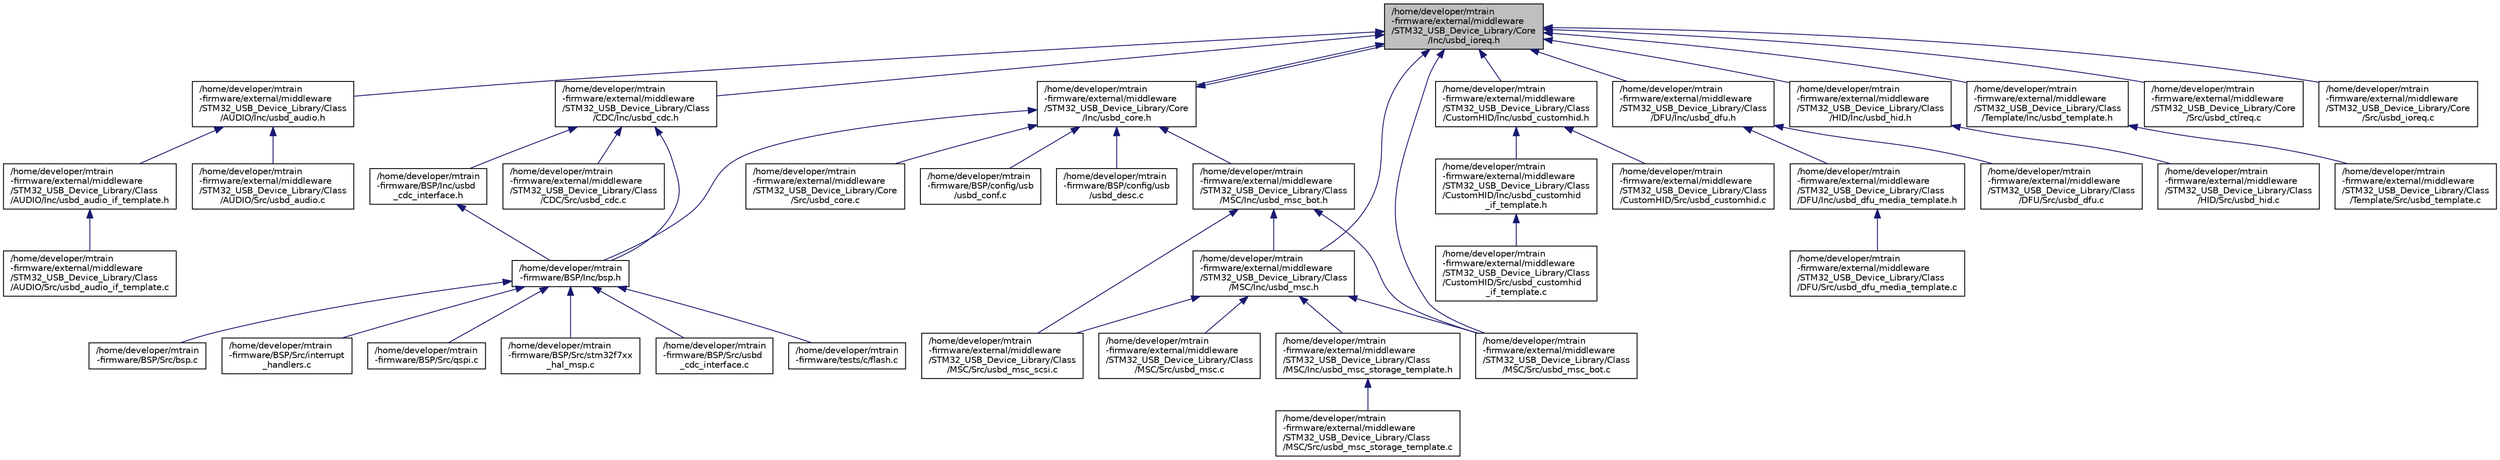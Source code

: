 digraph "/home/developer/mtrain-firmware/external/middleware/STM32_USB_Device_Library/Core/Inc/usbd_ioreq.h"
{
  edge [fontname="Helvetica",fontsize="10",labelfontname="Helvetica",labelfontsize="10"];
  node [fontname="Helvetica",fontsize="10",shape=record];
  Node74 [label="/home/developer/mtrain\l-firmware/external/middleware\l/STM32_USB_Device_Library/Core\l/Inc/usbd_ioreq.h",height=0.2,width=0.4,color="black", fillcolor="grey75", style="filled", fontcolor="black"];
  Node74 -> Node75 [dir="back",color="midnightblue",fontsize="10",style="solid",fontname="Helvetica"];
  Node75 [label="/home/developer/mtrain\l-firmware/external/middleware\l/STM32_USB_Device_Library/Class\l/AUDIO/Inc/usbd_audio.h",height=0.2,width=0.4,color="black", fillcolor="white", style="filled",URL="$usbd__audio_8h.html",tooltip="header file for the usbd_audio.c file. "];
  Node75 -> Node76 [dir="back",color="midnightblue",fontsize="10",style="solid",fontname="Helvetica"];
  Node76 [label="/home/developer/mtrain\l-firmware/external/middleware\l/STM32_USB_Device_Library/Class\l/AUDIO/Inc/usbd_audio_if_template.h",height=0.2,width=0.4,color="black", fillcolor="white", style="filled",URL="$usbd__audio__if__template_8h.html",tooltip="Header for usbd_audio_if_template.c file. "];
  Node76 -> Node77 [dir="back",color="midnightblue",fontsize="10",style="solid",fontname="Helvetica"];
  Node77 [label="/home/developer/mtrain\l-firmware/external/middleware\l/STM32_USB_Device_Library/Class\l/AUDIO/Src/usbd_audio_if_template.c",height=0.2,width=0.4,color="black", fillcolor="white", style="filled",URL="$usbd__audio__if__template_8c.html"];
  Node75 -> Node78 [dir="back",color="midnightblue",fontsize="10",style="solid",fontname="Helvetica"];
  Node78 [label="/home/developer/mtrain\l-firmware/external/middleware\l/STM32_USB_Device_Library/Class\l/AUDIO/Src/usbd_audio.c",height=0.2,width=0.4,color="black", fillcolor="white", style="filled",URL="$usbd__audio_8c.html",tooltip="This file provides the Audio core functions. "];
  Node74 -> Node79 [dir="back",color="midnightblue",fontsize="10",style="solid",fontname="Helvetica"];
  Node79 [label="/home/developer/mtrain\l-firmware/external/middleware\l/STM32_USB_Device_Library/Class\l/CDC/Inc/usbd_cdc.h",height=0.2,width=0.4,color="black", fillcolor="white", style="filled",URL="$usbd__cdc_8h.html",tooltip="header file for the usbd_cdc.c file. "];
  Node79 -> Node80 [dir="back",color="midnightblue",fontsize="10",style="solid",fontname="Helvetica"];
  Node80 [label="/home/developer/mtrain\l-firmware/BSP/Inc/bsp.h",height=0.2,width=0.4,color="black", fillcolor="white", style="filled",URL="$bsp_8h.html"];
  Node80 -> Node81 [dir="back",color="midnightblue",fontsize="10",style="solid",fontname="Helvetica"];
  Node81 [label="/home/developer/mtrain\l-firmware/BSP/Src/bsp.c",height=0.2,width=0.4,color="black", fillcolor="white", style="filled",URL="$bsp_8c.html"];
  Node80 -> Node82 [dir="back",color="midnightblue",fontsize="10",style="solid",fontname="Helvetica"];
  Node82 [label="/home/developer/mtrain\l-firmware/BSP/Src/interrupt\l_handlers.c",height=0.2,width=0.4,color="black", fillcolor="white", style="filled",URL="$interrupt__handlers_8c.html"];
  Node80 -> Node83 [dir="back",color="midnightblue",fontsize="10",style="solid",fontname="Helvetica"];
  Node83 [label="/home/developer/mtrain\l-firmware/BSP/Src/qspi.c",height=0.2,width=0.4,color="black", fillcolor="white", style="filled",URL="$qspi_8c.html"];
  Node80 -> Node84 [dir="back",color="midnightblue",fontsize="10",style="solid",fontname="Helvetica"];
  Node84 [label="/home/developer/mtrain\l-firmware/BSP/Src/stm32f7xx\l_hal_msp.c",height=0.2,width=0.4,color="black", fillcolor="white", style="filled",URL="$stm32f7xx__hal__msp_8c.html"];
  Node80 -> Node85 [dir="back",color="midnightblue",fontsize="10",style="solid",fontname="Helvetica"];
  Node85 [label="/home/developer/mtrain\l-firmware/BSP/Src/usbd\l_cdc_interface.c",height=0.2,width=0.4,color="black", fillcolor="white", style="filled",URL="$usbd__cdc__interface_8c.html"];
  Node80 -> Node86 [dir="back",color="midnightblue",fontsize="10",style="solid",fontname="Helvetica"];
  Node86 [label="/home/developer/mtrain\l-firmware/tests/c/flash.c",height=0.2,width=0.4,color="black", fillcolor="white", style="filled",URL="$flash_8c.html"];
  Node79 -> Node87 [dir="back",color="midnightblue",fontsize="10",style="solid",fontname="Helvetica"];
  Node87 [label="/home/developer/mtrain\l-firmware/BSP/Inc/usbd\l_cdc_interface.h",height=0.2,width=0.4,color="black", fillcolor="white", style="filled",URL="$usbd__cdc__interface_8h.html"];
  Node87 -> Node80 [dir="back",color="midnightblue",fontsize="10",style="solid",fontname="Helvetica"];
  Node79 -> Node88 [dir="back",color="midnightblue",fontsize="10",style="solid",fontname="Helvetica"];
  Node88 [label="/home/developer/mtrain\l-firmware/external/middleware\l/STM32_USB_Device_Library/Class\l/CDC/Src/usbd_cdc.c",height=0.2,width=0.4,color="black", fillcolor="white", style="filled",URL="$usbd__cdc_8c.html",tooltip="This file provides the high layer firmware functions to manage the following functionalities of the U..."];
  Node74 -> Node89 [dir="back",color="midnightblue",fontsize="10",style="solid",fontname="Helvetica"];
  Node89 [label="/home/developer/mtrain\l-firmware/external/middleware\l/STM32_USB_Device_Library/Class\l/CustomHID/Inc/usbd_customhid.h",height=0.2,width=0.4,color="black", fillcolor="white", style="filled",URL="$usbd__customhid_8h.html",tooltip="header file for the usbd_customhid.c file. "];
  Node89 -> Node90 [dir="back",color="midnightblue",fontsize="10",style="solid",fontname="Helvetica"];
  Node90 [label="/home/developer/mtrain\l-firmware/external/middleware\l/STM32_USB_Device_Library/Class\l/CustomHID/Inc/usbd_customhid\l_if_template.h",height=0.2,width=0.4,color="black", fillcolor="white", style="filled",URL="$usbd__customhid__if__template_8h.html",tooltip="Header for usbd_customhid_if_template.c file. "];
  Node90 -> Node91 [dir="back",color="midnightblue",fontsize="10",style="solid",fontname="Helvetica"];
  Node91 [label="/home/developer/mtrain\l-firmware/external/middleware\l/STM32_USB_Device_Library/Class\l/CustomHID/Src/usbd_customhid\l_if_template.c",height=0.2,width=0.4,color="black", fillcolor="white", style="filled",URL="$usbd__customhid__if__template_8c.html",tooltip="USB Device Custom HID interface file. This template should be copied to the user folder, renamed and customized following user needs. "];
  Node89 -> Node92 [dir="back",color="midnightblue",fontsize="10",style="solid",fontname="Helvetica"];
  Node92 [label="/home/developer/mtrain\l-firmware/external/middleware\l/STM32_USB_Device_Library/Class\l/CustomHID/Src/usbd_customhid.c",height=0.2,width=0.4,color="black", fillcolor="white", style="filled",URL="$usbd__customhid_8c.html",tooltip="This file provides the CUSTOM_HID core functions. "];
  Node74 -> Node93 [dir="back",color="midnightblue",fontsize="10",style="solid",fontname="Helvetica"];
  Node93 [label="/home/developer/mtrain\l-firmware/external/middleware\l/STM32_USB_Device_Library/Class\l/DFU/Inc/usbd_dfu.h",height=0.2,width=0.4,color="black", fillcolor="white", style="filled",URL="$usbd__dfu_8h.html",tooltip="Header file for the usbd_dfu.c file. "];
  Node93 -> Node94 [dir="back",color="midnightblue",fontsize="10",style="solid",fontname="Helvetica"];
  Node94 [label="/home/developer/mtrain\l-firmware/external/middleware\l/STM32_USB_Device_Library/Class\l/DFU/Inc/usbd_dfu_media_template.h",height=0.2,width=0.4,color="black", fillcolor="white", style="filled",URL="$usbd__dfu__media__template_8h.html",tooltip="header file for the usbd_dfu_media_template.c file "];
  Node94 -> Node95 [dir="back",color="midnightblue",fontsize="10",style="solid",fontname="Helvetica"];
  Node95 [label="/home/developer/mtrain\l-firmware/external/middleware\l/STM32_USB_Device_Library/Class\l/DFU/Src/usbd_dfu_media_template.c",height=0.2,width=0.4,color="black", fillcolor="white", style="filled",URL="$usbd__dfu__media__template_8c.html",tooltip="Memory management layer. "];
  Node93 -> Node96 [dir="back",color="midnightblue",fontsize="10",style="solid",fontname="Helvetica"];
  Node96 [label="/home/developer/mtrain\l-firmware/external/middleware\l/STM32_USB_Device_Library/Class\l/DFU/Src/usbd_dfu.c",height=0.2,width=0.4,color="black", fillcolor="white", style="filled",URL="$usbd__dfu_8c.html",tooltip="This file provides the DFU core functions. "];
  Node74 -> Node97 [dir="back",color="midnightblue",fontsize="10",style="solid",fontname="Helvetica"];
  Node97 [label="/home/developer/mtrain\l-firmware/external/middleware\l/STM32_USB_Device_Library/Class\l/HID/Inc/usbd_hid.h",height=0.2,width=0.4,color="black", fillcolor="white", style="filled",URL="$usbd__hid_8h.html",tooltip="Header file for the usbd_hid_core.c file. "];
  Node97 -> Node98 [dir="back",color="midnightblue",fontsize="10",style="solid",fontname="Helvetica"];
  Node98 [label="/home/developer/mtrain\l-firmware/external/middleware\l/STM32_USB_Device_Library/Class\l/HID/Src/usbd_hid.c",height=0.2,width=0.4,color="black", fillcolor="white", style="filled",URL="$usbd__hid_8c.html",tooltip="This file provides the HID core functions. "];
  Node74 -> Node99 [dir="back",color="midnightblue",fontsize="10",style="solid",fontname="Helvetica"];
  Node99 [label="/home/developer/mtrain\l-firmware/external/middleware\l/STM32_USB_Device_Library/Class\l/MSC/Inc/usbd_msc.h",height=0.2,width=0.4,color="black", fillcolor="white", style="filled",URL="$usbd__msc_8h.html",tooltip="Header for the usbd_msc.c file. "];
  Node99 -> Node100 [dir="back",color="midnightblue",fontsize="10",style="solid",fontname="Helvetica"];
  Node100 [label="/home/developer/mtrain\l-firmware/external/middleware\l/STM32_USB_Device_Library/Class\l/MSC/Inc/usbd_msc_storage_template.h",height=0.2,width=0.4,color="black", fillcolor="white", style="filled",URL="$usbd__msc__storage__template_8h.html"];
  Node100 -> Node101 [dir="back",color="midnightblue",fontsize="10",style="solid",fontname="Helvetica"];
  Node101 [label="/home/developer/mtrain\l-firmware/external/middleware\l/STM32_USB_Device_Library/Class\l/MSC/Src/usbd_msc_storage_template.c",height=0.2,width=0.4,color="black", fillcolor="white", style="filled",URL="$usbd__msc__storage__template_8c.html",tooltip="Memory management layer. "];
  Node99 -> Node102 [dir="back",color="midnightblue",fontsize="10",style="solid",fontname="Helvetica"];
  Node102 [label="/home/developer/mtrain\l-firmware/external/middleware\l/STM32_USB_Device_Library/Class\l/MSC/Src/usbd_msc.c",height=0.2,width=0.4,color="black", fillcolor="white", style="filled",URL="$usbd__msc_8c.html",tooltip="This file provides all the MSC core functions. "];
  Node99 -> Node103 [dir="back",color="midnightblue",fontsize="10",style="solid",fontname="Helvetica"];
  Node103 [label="/home/developer/mtrain\l-firmware/external/middleware\l/STM32_USB_Device_Library/Class\l/MSC/Src/usbd_msc_bot.c",height=0.2,width=0.4,color="black", fillcolor="white", style="filled",URL="$usbd__msc__bot_8c.html",tooltip="This file provides all the BOT protocol core functions. "];
  Node99 -> Node104 [dir="back",color="midnightblue",fontsize="10",style="solid",fontname="Helvetica"];
  Node104 [label="/home/developer/mtrain\l-firmware/external/middleware\l/STM32_USB_Device_Library/Class\l/MSC/Src/usbd_msc_scsi.c",height=0.2,width=0.4,color="black", fillcolor="white", style="filled",URL="$usbd__msc__scsi_8c.html",tooltip="This file provides all the USBD SCSI layer functions. "];
  Node74 -> Node103 [dir="back",color="midnightblue",fontsize="10",style="solid",fontname="Helvetica"];
  Node74 -> Node105 [dir="back",color="midnightblue",fontsize="10",style="solid",fontname="Helvetica"];
  Node105 [label="/home/developer/mtrain\l-firmware/external/middleware\l/STM32_USB_Device_Library/Class\l/Template/Inc/usbd_template.h",height=0.2,width=0.4,color="black", fillcolor="white", style="filled",URL="$usbd__template_8h.html"];
  Node105 -> Node106 [dir="back",color="midnightblue",fontsize="10",style="solid",fontname="Helvetica"];
  Node106 [label="/home/developer/mtrain\l-firmware/external/middleware\l/STM32_USB_Device_Library/Class\l/Template/Src/usbd_template.c",height=0.2,width=0.4,color="black", fillcolor="white", style="filled",URL="$usbd__template_8c.html",tooltip="This file provides the HID core functions. "];
  Node74 -> Node107 [dir="back",color="midnightblue",fontsize="10",style="solid",fontname="Helvetica"];
  Node107 [label="/home/developer/mtrain\l-firmware/external/middleware\l/STM32_USB_Device_Library/Core\l/Inc/usbd_core.h",height=0.2,width=0.4,color="black", fillcolor="white", style="filled",URL="$usbd__core_8h.html",tooltip="Header file for usbd_core.c file. "];
  Node107 -> Node108 [dir="back",color="midnightblue",fontsize="10",style="solid",fontname="Helvetica"];
  Node108 [label="/home/developer/mtrain\l-firmware/BSP/config/usb\l/usbd_conf.c",height=0.2,width=0.4,color="black", fillcolor="white", style="filled",URL="$usbd__conf_8c.html"];
  Node107 -> Node109 [dir="back",color="midnightblue",fontsize="10",style="solid",fontname="Helvetica"];
  Node109 [label="/home/developer/mtrain\l-firmware/BSP/config/usb\l/usbd_desc.c",height=0.2,width=0.4,color="black", fillcolor="white", style="filled",URL="$usbd__desc_8c.html"];
  Node107 -> Node80 [dir="back",color="midnightblue",fontsize="10",style="solid",fontname="Helvetica"];
  Node107 -> Node110 [dir="back",color="midnightblue",fontsize="10",style="solid",fontname="Helvetica"];
  Node110 [label="/home/developer/mtrain\l-firmware/external/middleware\l/STM32_USB_Device_Library/Class\l/MSC/Inc/usbd_msc_bot.h",height=0.2,width=0.4,color="black", fillcolor="white", style="filled",URL="$usbd__msc__bot_8h.html",tooltip="Header for the usbd_msc_bot.c file. "];
  Node110 -> Node99 [dir="back",color="midnightblue",fontsize="10",style="solid",fontname="Helvetica"];
  Node110 -> Node103 [dir="back",color="midnightblue",fontsize="10",style="solid",fontname="Helvetica"];
  Node110 -> Node104 [dir="back",color="midnightblue",fontsize="10",style="solid",fontname="Helvetica"];
  Node107 -> Node74 [dir="back",color="midnightblue",fontsize="10",style="solid",fontname="Helvetica"];
  Node107 -> Node111 [dir="back",color="midnightblue",fontsize="10",style="solid",fontname="Helvetica"];
  Node111 [label="/home/developer/mtrain\l-firmware/external/middleware\l/STM32_USB_Device_Library/Core\l/Src/usbd_core.c",height=0.2,width=0.4,color="black", fillcolor="white", style="filled",URL="$usbd__core_8c.html",tooltip="This file provides all the USBD core functions. "];
  Node74 -> Node112 [dir="back",color="midnightblue",fontsize="10",style="solid",fontname="Helvetica"];
  Node112 [label="/home/developer/mtrain\l-firmware/external/middleware\l/STM32_USB_Device_Library/Core\l/Src/usbd_ctlreq.c",height=0.2,width=0.4,color="black", fillcolor="white", style="filled",URL="$usbd__ctlreq_8c.html"];
  Node74 -> Node113 [dir="back",color="midnightblue",fontsize="10",style="solid",fontname="Helvetica"];
  Node113 [label="/home/developer/mtrain\l-firmware/external/middleware\l/STM32_USB_Device_Library/Core\l/Src/usbd_ioreq.c",height=0.2,width=0.4,color="black", fillcolor="white", style="filled",URL="$usbd__ioreq_8c.html",tooltip="This file provides the IO requests APIs for control endpoints. "];
}
